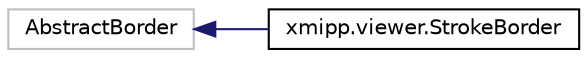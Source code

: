 digraph "Graphical Class Hierarchy"
{
  edge [fontname="Helvetica",fontsize="10",labelfontname="Helvetica",labelfontsize="10"];
  node [fontname="Helvetica",fontsize="10",shape=record];
  rankdir="LR";
  Node262 [label="AbstractBorder",height=0.2,width=0.4,color="grey75", fillcolor="white", style="filled"];
  Node262 -> Node0 [dir="back",color="midnightblue",fontsize="10",style="solid",fontname="Helvetica"];
  Node0 [label="xmipp.viewer.StrokeBorder",height=0.2,width=0.4,color="black", fillcolor="white", style="filled",URL="$classxmipp_1_1viewer_1_1StrokeBorder.html"];
}
